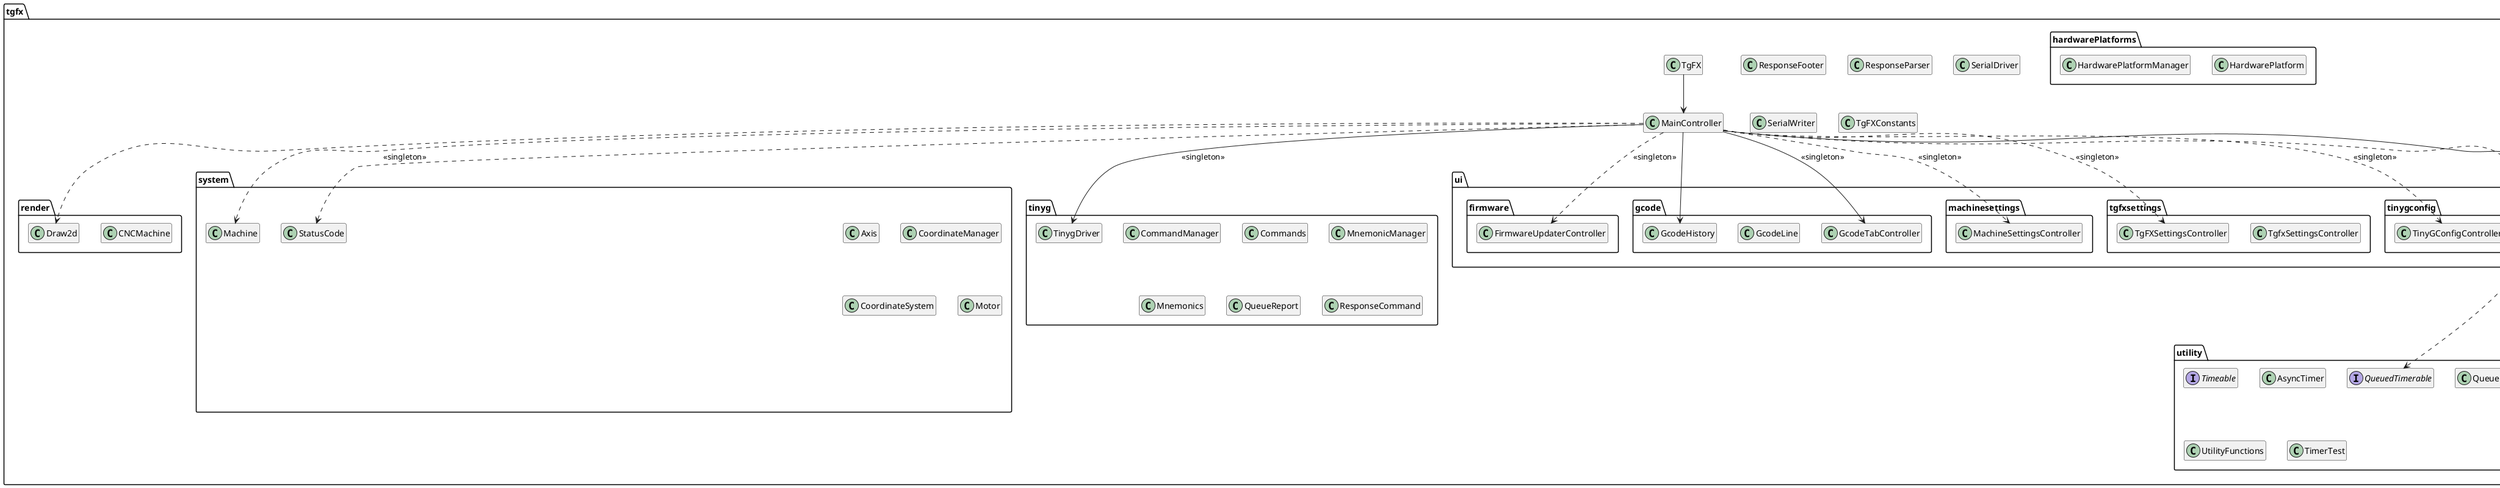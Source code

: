 @startuml

hide members
hide tgfx.system.enums
hide tgfx.external


class tgfx.TgFX {
    + void start(Stage stage)
    + {static} void main(String[] args)
}

class tgfx.MainController {
    - static StringProperty consoleText
    - TinygDriver DRIVER
    - GcodeHistory gcodeCommandHistory
    - QueueUsingTimer<String> connectionTimer
    - int oldRspLine
    - int delayValue
    - boolean buildChecked
    - GcodeTabController gcodeTabController
    - TabPane topTabPane
    - ChoiceBox<String> serialPorts
    - Button Connect
    VBox consoleVBox
    TextArea console
    TextField input
    - Label srMomo
    - Label srState
    - Label srBuild
    - Label srBuffer
    - Label srGcodeLine
    - Label srVer
    - Label srUnits
    - Label srCoord

    + Main()
    - void FXreScanSerial(ActionEvent event)
    - void handleConnect(ActionEvent event)
    - void gcodeProgramClicks(MouseEvent me)
    - void handleGuiRefresh()
    - void handleKeyPress(final InputEvent event)
    + void addToQueue(String message)
    + void initialize(URL url, ResourceBundle rb)
    + synchronized void update(Observable o, Object arg)
    + static void postConsoleMessage(String message)
    - void doTinyGConnectionTimeout()
    - void doTinyGUserMessage(String keyArgument)
    - void doBuildOK()
    - void doStatusReport()
    - void doBuildError(String keyValue)
    - void reScanSerial()
    - void onConnectActions()
    - void onConnectActionsTwo()
    - void onDisconnectActions()
}
class tgfx.ResponseFooter
class tgfx.ResponseParser
class tgfx.SerialDriver
class tgfx.SerialWriter
class tgfx.TgFXConstants {
    + {static} final int STAGE_MIN_WIDTH
    + {static} final int STAGE_MIN_HEIGHT
    + {static} final int CONNECTION_TIMEOUT
    + {static} final String CONNECTION_TIMEOUT_STRING
    + {static} final String FIRMWARE_UPDATE_URL
    + {static} final String OS
    + {static} final String PROMPT
    + {static} final String STAGE_FXML_MAIN
    + {static} final String ROUTING_STATUS_REPORT
    + {static} final String ROUTING_CMD_GET_AXIS_SETTINGS
    + {static} final String ROUTING_CMD_GET_MACHINE_SETTINGS
    + {static} final String ROUTING_CMD_GET_MOTOR_SETTINGS
    + {static} final String ROUTING_NETWORK_MESSAGE
    + {static} final String ROUTING_MACHINE_UPDATE
    + {static} final String ROUTING_TEXTMODE_REPORT
    + {static} final String ROUTING_BUFFER_UPDATE
    + {static} final String ROUTING_UPDATE_LINE_NUMBER
    + {static} final String ROUTING_BUILD_OK
    + {static} final String ROUTING_TINYG_USER_MESSAGE
    + {static} final String ROUTING_TINYG_CONNECTION_TIMEOUT
    + {static} final String ROUTING_BUILD_ERROR
    + {static} final String ROUTING_DISCONNECT
    + {static} final String ROUTING_RECONNECT
    + {static} final int SERIAL_DATA_RATE
    + {static} final boolean DISABLE_UI_CONNECTION_CHECK
    + {static} final String PATH
}




class tgfx.external.ConnectionHandler

class tgfx.external.SocketMonitor

class tgfx.hardwarePlatforms.HardwarePlatform
class tgfx.hardwarePlatforms.HardwarePlatformManager

class tgfx.render.CNCMachine
class tgfx.render.Draw2d

enum tgfx.system.enums.AxisMode {
    DISABLE
    INHIBITED
    RADIUS
    SLAVE_X
    SLAVE_Y
    SLAVE_Z
    SLAVE_XY
    SLAVE_XZ
    SLAVE_YZ
    SLAVE_XYZ
    UNKNOWN
}
enum tgfx.system.enums.AxisName {
    X
    Y
    Z
    A
    B
    C
}
enum tgfx.system.enums.AxisType{
    LINEAR
    ROTATIONAL
}
enum tgfx.system.enums.GcodeCoordinateSystem{
    G54
    G55
    G56
    G57
    G58
    G59
}
enum tgfx.system.enums.GcodeDistanceMode {
    ABSOLUTE
    INCREMENTAL
}
enum tgfx.system.enums.GcodePathControl {
    G61
    G61POINT1
    G64
}
enum tgfx.system.enums.GcodeSelectionPlane {
    G17
    G18
    G19
}

enum tgfx.system.enums.GcodeSelectPlane {
    XY
    XZ
    YZ
}
enum tgfx.system.enums.GcodeUnitMode {
    INCHES
    MM
}
enum tgfx.system.enums.MachineState {
    RESET
    CYCLE
    STOP
    END
    RUN
    HOLD
    HOMING
    PROBE
    JOG
}
enum tgfx.system.enums.MotionMode {
    TRAVERSE
    FEED
    CW_ARC
    CCW_ARC
    CANCEL
}
enum tgfx.system.enums.SwitchMode {
    DISABLED
    HOMING_ONLY
    LIMIT_ONLY
    HOMING_AND_LIMIT
}

class tgfx.system.Axis {
    - {static} final DecimalFormat decimalFormat
    - {static} final DecimalFormat decimalFormatJunctionDeviation
    - {static} final DecimalFormat decimalFormatMaximumJerk
    - List<Motor> motors
    - String currentAxisJsonObject
    - AxisType axisType
    - String axisName
    - double machine_position
    - SimpleDoubleProperty machinePosition
    - SimpleDoubleProperty workPosition
    - AxisMode axisMode
    - double feedRateMaximum
    - double velocityMaximum
    - SimpleDoubleProperty travelMaximum
    - double jerkMaximum
    - double junctionDeviation
    - SwitchMode maxSwitchMode
    - SwitchMode minSwitchMode
    - SimpleBooleanProperty homed
    - SimpleDoubleProperty offset
    - double searchVelocity
    - float latchVelocity
    - double latchBackoff
    - double zeroBackoff
    - double jerkHomingMaximum
    - double radius

    + String getCurrentAxisJsonObject()
    + void setCurrentAxisJsonObject(String currentAxisJsonObject)
    + Axis(AxisName axisName, AxisType axisType, AxisMode axisMode)
    + void setAxisCommand(String cmd, String value)
    + String getAxisName()
    - void setAxisName(String axisName)
    - void setAxisType(AxisType axisType)
    + AxisType getAxisType()
    + AxisMode getAxisMode()
    - void setAxisMode(int axMode)
    + double getVelocityMaximum()
    - void setVelocityMaximum(double velocityMaximum)
    + double getFeedRateMaximum()
    - void setFeedRateMaximum(float feedRateMaximum)
    + SimpleDoubleProperty getTravelMaxSimple()
    + double getTravelMaximum()
    - void setTravelMaximum(float travelMaximum)
    + double getJerkMaximum()
    - void setJerkMaximum(double jerkMaximum)
    + double getJerkHomingMaximum()
    + void setJerkHomingMaximum(double jerkHomingMaximum)
    + double getJunctionDeviation()
    - void setJunctionDeviation(float junctionDevation)
    + SwitchMode getMaxSwitchMode()
    - void setMaxSwitchMode(int maxSwitchMode)
    + SwitchMode getMinSwitchMode()
    - void setMinSwitchMode(int minSwitchMode)
    + double getSearchVelocity()
    - void setSearchVelocity(double searchVelocity)
    - void setLatchVelocity(float latchVelocity)
    + float getLatchVelocity()
    + double getLatchBackoff()
    - void setLatchBackoff(float latchBackoff)
    + double getZeroBackoff()
    - void setZeroBackoff(float zeroBackoff)
    + double getRadius()
    - void setRadius(double radius)
    + void setMotorCommand(String cmd, String value)
    + SimpleDoubleProperty getWorkPosition()
    + void setWorkPosition(double workPosition)
    + SimpleDoubleProperty getMachinePositionSimple()
    + void setMachinePosition(double machinePosition)
    + double getMachinePosition()
    + void setMachinePosition(float machinePosition)
    + SimpleDoubleProperty getOffset()
    + void setOffset(double offset)
    + List<Motor> getMotors()
    + void addMotor(Motor motor)
    + void setMotors(List<Motor> motors)
    - double formatDoubleValue(double val)
    - double formatJunctionDeviation(double val)
    - double formatJerkMaximum(double val)
    - float formatFloatValue(float val)
    + void applyJsonSystemSetting(ResponseCommand rc)
    + void applyJsonSystemSetting(JSONObject js, String parent)
    - void _applyJsonSystemSetting(ResponseCommand rc)
}
class tgfx.system.CoordinateManager {
    - GcodeCoordinateSystem currentGcodeCoordinateSystem
    - ArrayList<GcodeCoordinateSystem> coordinateSystems

    GcodeCoordinateManager()
    + GcodeCoordinateSystem getCurrentGcodeCoordinateSystem()
    + StringProperty getCurrentGcodeCoordinateSystemName()
    void setCurrentGcodeCoordinateSystem(int gcu)
    - void setCurrentGcodeCoordinateSystem(String gcu)
    + void setCurrentGcodeCoordinateSystem(GcodeCoordinateSystem currentGcodeCoordinateSystem)
}
class tgfx.system.CoordinateSystem{
    - StringProperty coordinateSystemName
    - int coordinateNumber
    - int coordinateNumberTgFormat
    - double xOffset
    - double yOffset
    - double zOffset
    - double aOffset
    - double bOffset
    - double cOffset

    + GcodeCoordinateSystem()
    + GcodeCoordinateSystem(String coordinateName)
    + StringProperty getGcodeCoordinateSystemProperty()
    + int getCoordinateNumberMnemonic()
    + void setCoordinateNumberMnemonic(int coordinateNumber)
    + int getCoordinateNumberByTgFormat()
    + void setCoordinateNumberTgFormat(int coordinateNumberTgFormat)
    + void setCoordinateNumber(int number)
    + String getCoordinate()
    + void setCoordinate(String coordinate)
    + double getxOffset()
    + void setxOffset(double xOffset)
    + double getyOffset()
    + void setyOffset(double yOffset)
    + double getzOffset()
    + void setzOffset(double zOffset)
    + double getaOffset()
    + void setaOffset(double aOffset)
    + double getbOffset()
    + void setbOffset(double bOffset)
    + double getcOffset()
    + void setcOffset(double cOffset)
}
class tgfx.system.Machine {
    - {static} Machine machineInstance
    - HardwarePlatform hardwarePlatform
    - SimpleDoubleProperty longestTravelAxisValue
    - SimpleIntegerProperty xjoggingIncrement
    - SimpleIntegerProperty yjoggingIncrement
    - SimpleIntegerProperty zjoggingIncrement
    - SimpleIntegerProperty ajoggingIncrement
    - StringProperty hardwareId
    - StringProperty hardwareVersion
    - StringProperty firmwareVersion
    - SimpleDoubleProperty firmwareBuild
    - SimpleStringProperty machineState
    - SimpleStringProperty motionMode
    + SimpleDoubleProperty velocity
    - StringProperty gcodeUnitMode
    + SimpleDoubleProperty gcodeUnitDivision
    - int switchType
    - int statusReportInterval
    - GcodeSelectPlane gcodeSelectPlane
    - GcodeCoordinateSystem gcodeCoordinateSystem
    - GcodePathControl gcodePathControl
    - GcodeDistanceMode gcodeDistanceMode
    - float junctionAcceleration
    - float minLineSegment
    - float minArcSegment
    - double minSegmentTime
    - boolean enableAcceleration
    - boolean enableCrOnTx
    - boolean enableEcho
    - boolean enableXonXoff
    - boolean enableHashcode
    - final List<Motor> motors
    - final List<Axis> axis
    - List<GcodeCoordinateSystem> gcodeCoordinateSystems
    - GcodeCoordinateManager coordinateManager
    - SimpleStringProperty coordinateSystem
    - SimpleIntegerProperty lineNumber
    - String lastMessage
    - String machineName

    - Machine()
    + static Machine getInstance()
    + HardwarePlatform getHardwarePlatform()
    + void setHardwarePlatform(HardwarePlatform hardwarePlatform)
    + GcodeCoordinateManager getGcodeCoordinateManager()
    + String getLastMessage()
    + void setLastMessage(String lastMessage)
    + StringProperty getHardwareId()
    + void setHardwareId(String hardwareId)
    + StringProperty getHardwareVersion()
    + void setHardwareVersion(String hardwareVersion)
    + int getSwitchType()
    - void setSwitchType(int swType)
    + String getSwitchTypeAsString()
    + double getLongestTravelAxisValue()
    + void setLongestTravelAxisValue(double value)
    + GcodeDistanceMode getGcodeDistanceMode()
    - void setGcodeDistanceMode(String gdm)
    - void setGcodeDistanceMode(int gdm)
    + GcodeSelectPlane getGcodeSelectPlane()
    - void setGcodeSelectPlane(String gsp)
    - void setGcodeSelectPlane(int gsp)
    + void setGcodeSelectPlane(GcodeSelectPlane gcodeSelectPlane)
    + GcodePathControl getGcodePathControl()
    - void setGcodePathControl(String gpc)
    - void setGcodePathControl(int gpc)
    + boolean isEnableCrOnTx()
    + void setEnableCrOnTx(boolean enableCrOnTx)
    + boolean isEnableHashcode()
    + void setEnableHashcode(boolean enableHashcode)
    + float getJunctionAcceleration()
    + void setJunctionAcceleration(float junctionAcceleration)
    + List<Motor> getMotors()
    + int getNumberOfMotors()
    + String getMachineName()
    + void setMachineName(String machineName)
    + StringProperty getGcodeUnitMode()
    + int getGcodeUnitModeAsInt()
    + void setGcodeUnits(String gcu)
    - void setGcodeUnits(int unitMode)
    + SimpleStringProperty getMotionMode()
    + void setMotionMode(int mode)
    + int getStatusReportInterval()
    + void setStatusReportInterval(int statusReportInterval)
    + boolean isEnableAcceleration()
    + void setEnableAcceleration(boolean enableAcceleration)
    + boolean isEnableEcho()
    - void setEnableEcho(boolean enableEcho)
    + boolean isEnableXonXoff()
    - void setEnableXonXoff(boolean enableXonXoff)
    + SimpleDoubleProperty getFirmwareBuild()
    + double getFirmwareBuildVersion()
    + void setFirmwareBuild(double firmware_build) throws JSONException
    + StringProperty getFirmwareVersion()
    + void setFirmwareVersion(String fv)
    + int getLineNumber()
    + SimpleIntegerProperty getLineNumberSimple()
    + void setLineNumber(int lineNumber)
    + SimpleStringProperty getCoordinateSystem()
    + GcodeCoordinateSystem getCoordinateSystemByName(String name)
    + GcodeCoordinateSystem getCoordinateSystemByNumberMnemonic(int number)
    + GcodeCoordinateSystem getCoordinateSystemByTgNumber(int number)
    + SimpleStringProperty getMachineState()
    + void setMachineState(int state)
    + float getMinArcSegment()
    + void setMinArcSegment(float minArcSegment)
    + float getMinLineSegment()
    + void setMinLineSegment(float minLineSegment)
    + double getMinSegmentTime()
    + void setMinSegmentTime(double minSegmentTime)
    + Double getVelocity()
    + void setVelocity(double vel)
    + double getJoggingIncrementByAxis(String _axisName)
    + List<Axis> getAllAxis()
    List<Axis> getAllLinearAxis()
    - Axis getAxisByName(char c)
    + Axis getAxisByName(String name)
    + Motor getMotorByNumber(String m)
    + Motor getMotorByNumber(int i)
    + int getMotorAxis(Motor m)
    + void setMotorAxis(int motorNumber, int x)
    + void applyJsonStatusReport(ResponseCommand rc)
    + void applyJsonSystemSetting(JSONObject js, String parent)

}
class tgfx.system.Motor {
    - String currentMotorJsonObject
    - int idNumber
    - int mapToAxis
    - float stepAngle
    - float travelPerRevolution
    - int microsteps
    - boolean polarity
    - boolean powerManagement

    + Motor(int id)
    + String getCurrentMotorJsonObject()
    + void setCurrentMotorJsonObject(String currentMotorJsonObject)
    + int isPolarityInt()
    + int isPowerManagementInt()
    + int getIdNumber()
    + void setIdNumber(int idNumber)
    + int getMapToAxis()
    + void setMapToAxis(int m)
    + int getMicrosteps()
    + void setMicrosteps(int microsteps)
    - boolean isPolarity()
    + void setPolarity(boolean polarity)
    - void setPolarity(int polarity)
    - boolean isPowerManagement()
    + void setPowerManagement(boolean powerManagement)
    - void setPowerManagement(int power_management)
    + float getStepAngle()
    - void setStepAngle(float stepAngle)
    + float getTravelPerRevolution()
    - void setTravelPerRevolution(float travel_per_revolution)
    + void applyJsonSystemSetting(JSONObject js, String parent)
}
class tgfx.system.StatusCode {
    - int statusNumber
    - String message
    - String statusType

    + StatusCode(int sn, String msg, String type)
    + String getStatusType()
    + int getStatusNumber()
    + String getMessage()
}

class tgfx.tinyg.CommandManager
class tgfx.tinyg.Commands
class tgfx.tinyg.MnemonicManager
class tgfx.tinyg.Mnemonics
class tgfx.tinyg.QueueReport
class tgfx.tinyg.ResponseCommand
class tgfx.tinyg.TinygDriver

class tgfx.ui.firmware.FirmwareUpdaterController {
    - {static} TinygDriver DRIVER
    - {static} Machine MACHINE
    - {static} Label firmwareVersion
    - Label hwVersion
    - Label buildNumb
    - Label hardwareId
    - Label latestFirmwareBuild
    - Label currentFirmwareVersionLabel
    - {static} Button handleUpdateFirmware
    - {static} String avrdudePath
    - {static} String avrconfigPath
    - SimpleDoubleProperty _currentVersionString
    {static} HashMap<String, String> platformSetup

    - {static} Task updateFirmware()
    - {static} void toggleUpdateFirmwareButton(boolean choice)
    + {static} void handleUpdateFirmware(ActionEvent event)
    - void checkFirmwareUpdate(ActionEvent event)
    + void initialize(URL url, ResourceBundle rb)
    - {static} void enterBootloaderMode()
}
class tgfx.ui.gcode.GcodeHistory
class tgfx.ui.gcode.GcodeLine
class tgfx.ui.gcode.GcodeTabController
class tgfx.ui.machinesettings.MachineSettingsController
class tgfx.ui.tgfxsettings.TgfxSettingsController
class tgfx.ui.tinygconfig.TinyGConfigController

interface tgfx.utility.QueuedTimerable
interface tgfx.utility.Timeable
class tgfx.utility.AsyncTimer
class tgfx.utility.QueueUsingTimer
class tgfx.utility.UtilityFunctions
class tgfx.utility.TimerTest

tgfx.TgFX --> tgfx.MainController


tgfx.MainController --> tgfx.tinyg.TinygDriver : <<singleton>>
tgfx.MainController --> tgfx.ui.gcode.GcodeHistory
tgfx.MainController --> tgfx.utility.QueueUsingTimer
tgfx.MainController ..> tgfx.system.Machine : <<singleton>>
tgfx.MainController ..> tgfx.system.StatusCode
tgfx.MainController ..> tgfx.render.Draw2d
tgfx.MainController ..> tgfx.utility.QueuedTimerable
tgfx.MainController --> tgfx.ui.gcode.GcodeTabController : <<singleton>>
tgfx.MainController ..> tgfx.ui.tinygconfig.TinyGConfigController : <<singleton>>
tgfx.MainController ..> tgfx.ui.firmware.FirmwareUpdaterController : <<singleton>>
tgfx.MainController ..> tgfx.ui.machinesettings.MachineSettingsController : <<singleton>>
tgfx.MainController ..> tgfx.ui.tgfxsettings.TgFXSettingsController : <<singleton>>

'tgfx.ResponseParser --> tgfx.ResponseFooter
'tgfx.SerialDriver --> tgfx.SerialWriter
'tgfx.SerialDriver --> SerialPort
'
'tgfx.tinyg.TinygDriver --> tgfx.ResponseParser
'
'tgfx.tinyg.TinygDriver --> tgfx.tinyg.TinygDriver : <<singleton>
'tgfx.tinyg.TinygDriver --> tgfx.hardwarePlatforms.HardwarePlatformManager : <<singleton>>
'tgfx.tinyg.TinygDriver --> tgfx.SerialDriver : <<singleton>>
'tgfx.tinyg.TinygDriver --> tgfx.tinyg.QueueReport : <<singleton>>
'tgfx.tinyg.TinygDriver --> tgfx.system.Machine : <<singleton>>
'
'tgfx.system.Machine --> tgfx.system.Machine : <<singleton>>
'
'tgfx.system.Machine --> tgfx.hardwarePlatforms.HardwarePlatform
'
'tgfx.ui.firmware.FirmwareUpdaterController --> tgfx.tinyg.TinygDriver : <<singleton>>
'tgfx.ui.firmware.FirmwareUpdaterController --> tgfx.system.Machine : <<singleton>>
'
'tgfx.ui.machinesettings.MachineSettingsController --> tgfx.ui.firmware.FirmwareUpdaterController : <<singleton>>

@enduml
